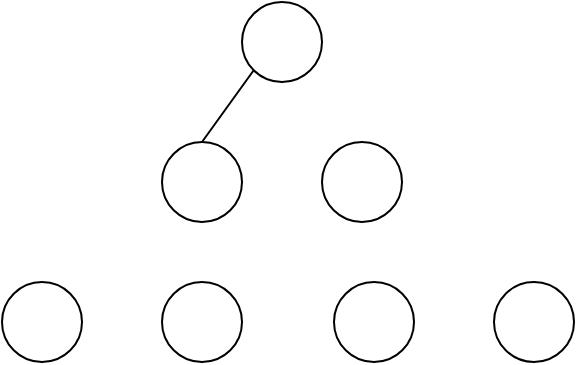 <mxfile version="24.7.14">
  <diagram name="第 1 页" id="RxgsKimNO08vxueoqrla">
    <mxGraphModel dx="657" dy="358" grid="1" gridSize="10" guides="1" tooltips="1" connect="1" arrows="1" fold="1" page="1" pageScale="1" pageWidth="827" pageHeight="1169" math="0" shadow="0">
      <root>
        <mxCell id="0" />
        <mxCell id="1" parent="0" />
        <mxCell id="426iSz_YMCcupiuUeWzE-1" value="" style="ellipse;whiteSpace=wrap;html=1;aspect=fixed;" vertex="1" parent="1">
          <mxGeometry x="394" y="150" width="40" height="40" as="geometry" />
        </mxCell>
        <mxCell id="426iSz_YMCcupiuUeWzE-2" value="" style="ellipse;whiteSpace=wrap;html=1;aspect=fixed;" vertex="1" parent="1">
          <mxGeometry x="354" y="220" width="40" height="40" as="geometry" />
        </mxCell>
        <mxCell id="426iSz_YMCcupiuUeWzE-3" value="" style="ellipse;whiteSpace=wrap;html=1;aspect=fixed;" vertex="1" parent="1">
          <mxGeometry x="434" y="220" width="40" height="40" as="geometry" />
        </mxCell>
        <mxCell id="426iSz_YMCcupiuUeWzE-5" value="" style="ellipse;whiteSpace=wrap;html=1;aspect=fixed;" vertex="1" parent="1">
          <mxGeometry x="274" y="290" width="40" height="40" as="geometry" />
        </mxCell>
        <mxCell id="426iSz_YMCcupiuUeWzE-6" value="" style="ellipse;whiteSpace=wrap;html=1;aspect=fixed;" vertex="1" parent="1">
          <mxGeometry x="354" y="290" width="40" height="40" as="geometry" />
        </mxCell>
        <mxCell id="426iSz_YMCcupiuUeWzE-7" value="" style="ellipse;whiteSpace=wrap;html=1;aspect=fixed;" vertex="1" parent="1">
          <mxGeometry x="440" y="290" width="40" height="40" as="geometry" />
        </mxCell>
        <mxCell id="426iSz_YMCcupiuUeWzE-8" value="" style="ellipse;whiteSpace=wrap;html=1;aspect=fixed;" vertex="1" parent="1">
          <mxGeometry x="520" y="290" width="40" height="40" as="geometry" />
        </mxCell>
        <mxCell id="426iSz_YMCcupiuUeWzE-11" value="" style="endArrow=none;html=1;rounded=0;entryX=0;entryY=1;entryDx=0;entryDy=0;exitX=0.5;exitY=0;exitDx=0;exitDy=0;" edge="1" parent="1" source="426iSz_YMCcupiuUeWzE-2" target="426iSz_YMCcupiuUeWzE-1">
          <mxGeometry width="50" height="50" relative="1" as="geometry">
            <mxPoint x="364" y="230" as="sourcePoint" />
            <mxPoint x="414" y="180" as="targetPoint" />
          </mxGeometry>
        </mxCell>
      </root>
    </mxGraphModel>
  </diagram>
</mxfile>
